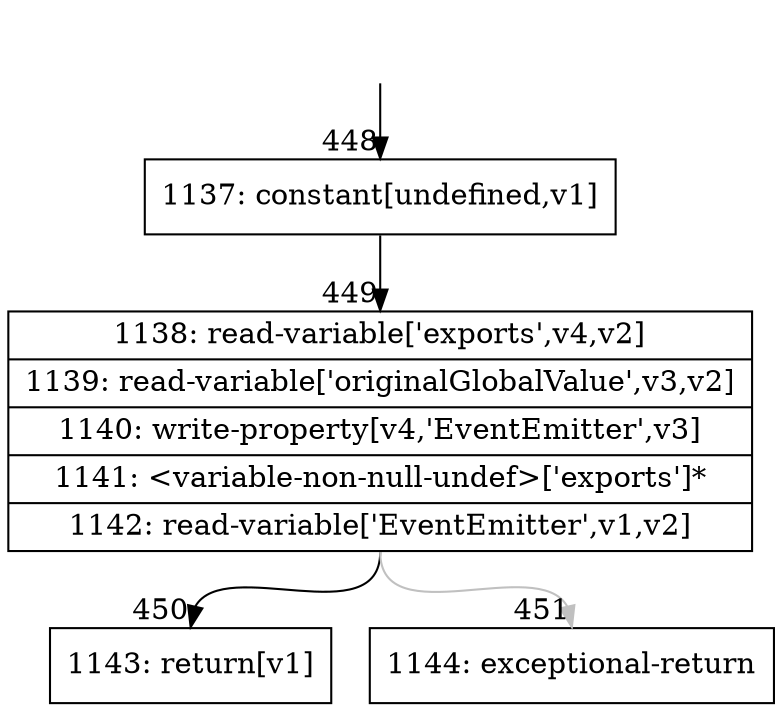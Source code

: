 digraph {
rankdir="TD"
BB_entry43[shape=none,label=""];
BB_entry43 -> BB448 [tailport=s, headport=n, headlabel="    448"]
BB448 [shape=record label="{1137: constant[undefined,v1]}" ] 
BB448 -> BB449 [tailport=s, headport=n, headlabel="      449"]
BB449 [shape=record label="{1138: read-variable['exports',v4,v2]|1139: read-variable['originalGlobalValue',v3,v2]|1140: write-property[v4,'EventEmitter',v3]|1141: \<variable-non-null-undef\>['exports']*|1142: read-variable['EventEmitter',v1,v2]}" ] 
BB449 -> BB450 [tailport=s, headport=n, headlabel="      450"]
BB449 -> BB451 [tailport=s, headport=n, color=gray, headlabel="      451"]
BB450 [shape=record label="{1143: return[v1]}" ] 
BB451 [shape=record label="{1144: exceptional-return}" ] 
//#$~ 690
}
